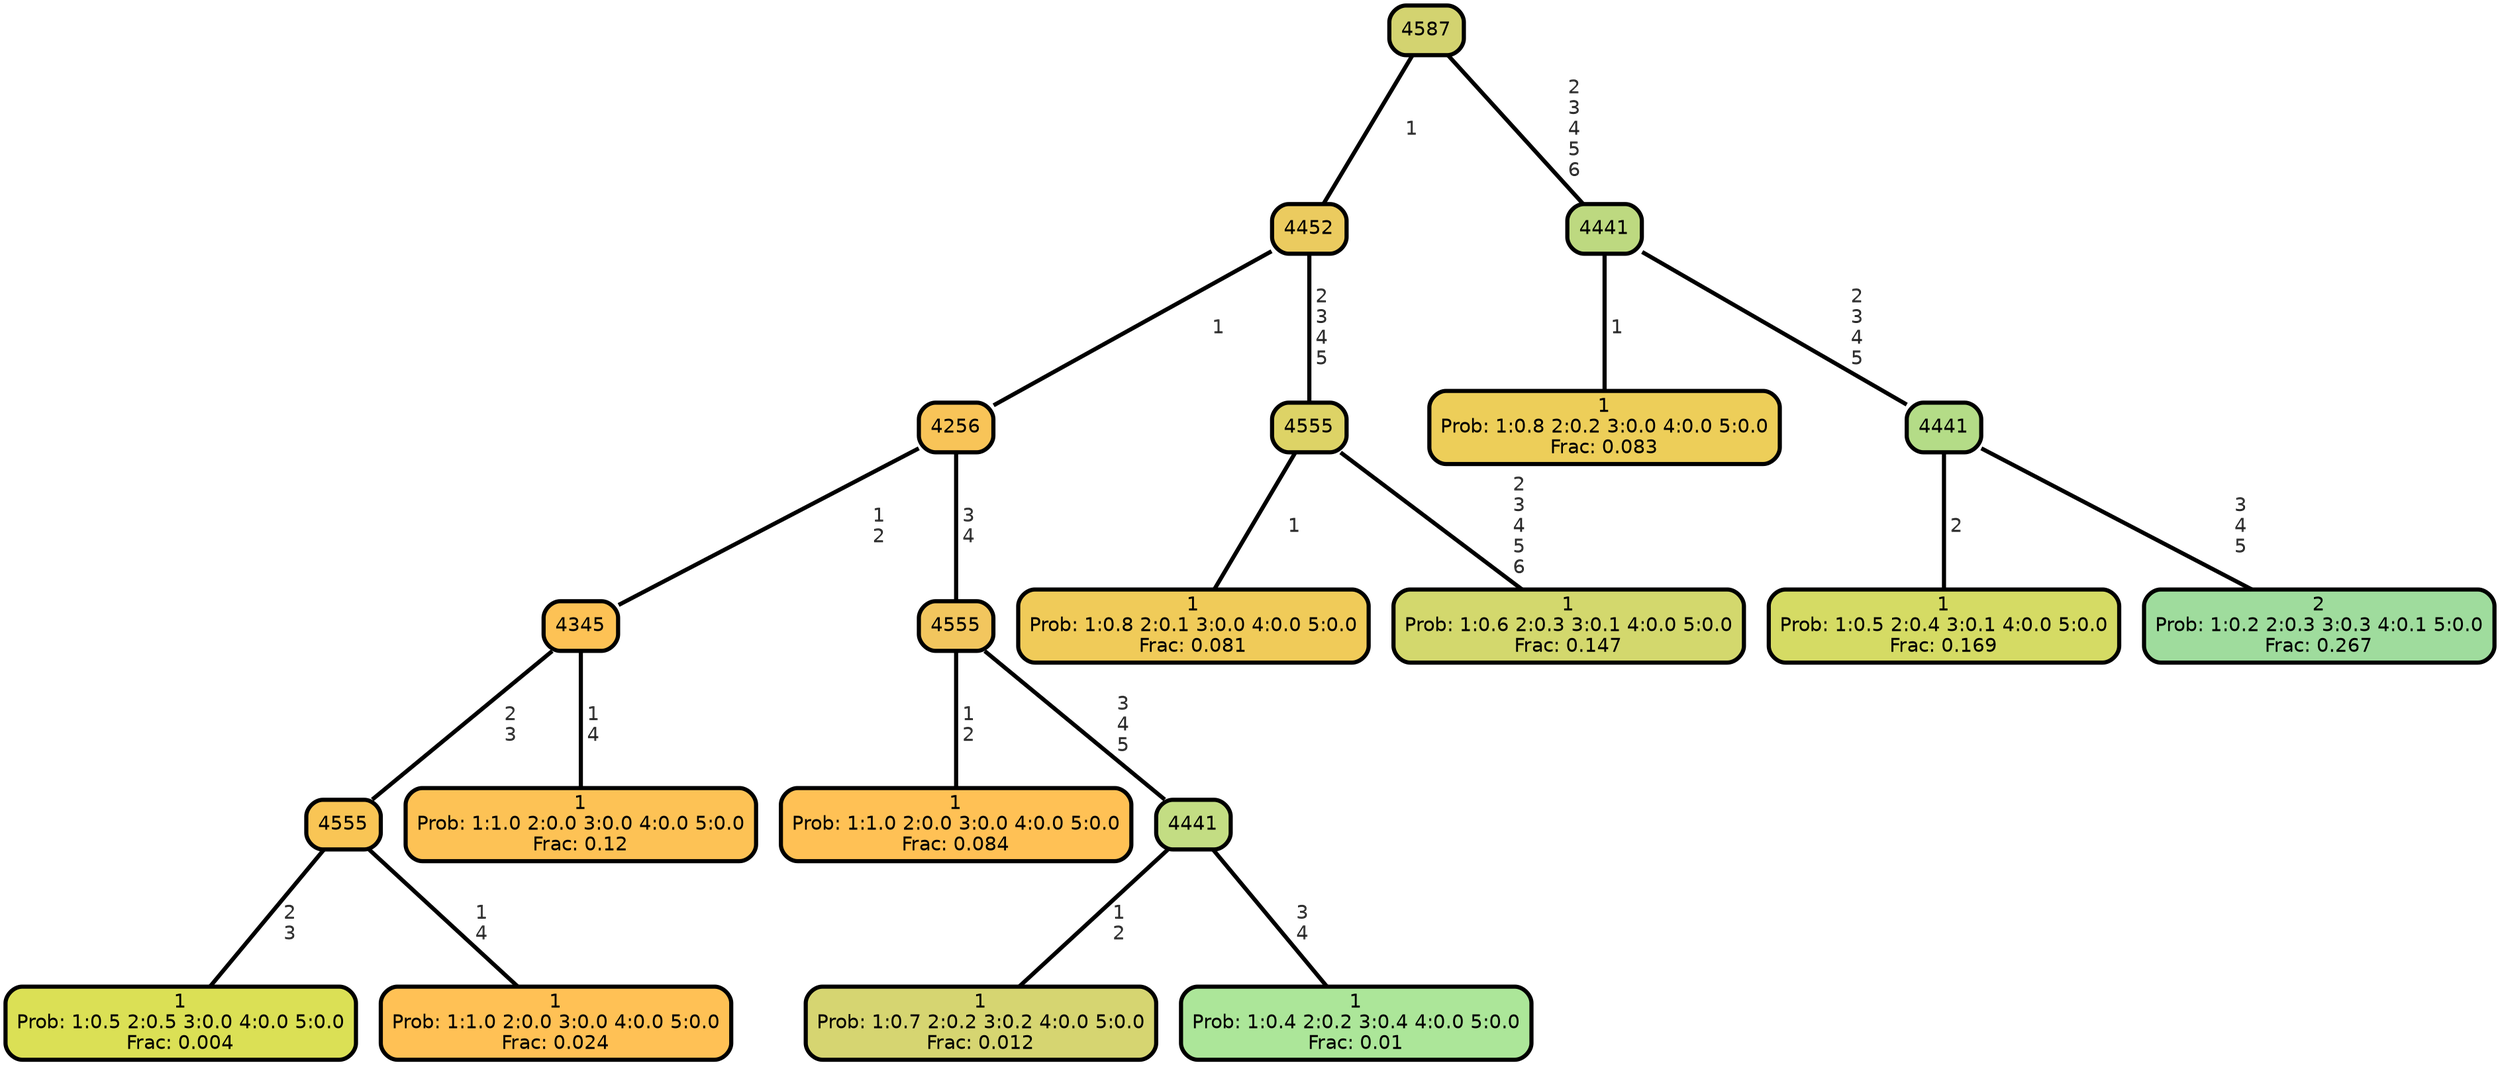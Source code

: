 graph Tree {
node [shape=box, style="filled, rounded",color="black",penwidth="3",fontcolor="black",                 fontname=helvetica] ;
graph [ranksep="0 equally", splines=straight,                 bgcolor=transparent, dpi=200] ;
edge [fontname=helvetica, fontweight=bold,fontcolor=grey14,color=black] ;
0 [label="1
Prob: 1:0.5 2:0.5 3:0.0 4:0.0 5:0.0
Frac: 0.004", fillcolor="#dbe055"] ;
1 [label="4555", fillcolor="#f9c555"] ;
2 [label="1
Prob: 1:1.0 2:0.0 3:0.0 4:0.0 5:0.0
Frac: 0.024", fillcolor="#ffc155"] ;
3 [label="4345", fillcolor="#fdc255"] ;
4 [label="1
Prob: 1:1.0 2:0.0 3:0.0 4:0.0 5:0.0
Frac: 0.12", fillcolor="#fdc255"] ;
5 [label="4256", fillcolor="#f8c458"] ;
6 [label="1
Prob: 1:1.0 2:0.0 3:0.0 4:0.0 5:0.0
Frac: 0.084", fillcolor="#ffc155"] ;
7 [label="4555", fillcolor="#f2c65e"] ;
8 [label="1
Prob: 1:0.7 2:0.2 3:0.2 4:0.0 5:0.0
Frac: 0.012", fillcolor="#d6d571"] ;
9 [label="4441", fillcolor="#c3dd83"] ;
10 [label="1
Prob: 1:0.4 2:0.2 3:0.4 4:0.0 5:0.0
Frac: 0.01", fillcolor="#ace699"] ;
11 [label="4452", fillcolor="#ebcb5f"] ;
12 [label="1
Prob: 1:0.8 2:0.1 3:0.0 4:0.0 5:0.0
Frac: 0.081", fillcolor="#f0cb59"] ;
13 [label="4555", fillcolor="#ddd366"] ;
14 [label="1
Prob: 1:0.6 2:0.3 3:0.1 4:0.0 5:0.0
Frac: 0.147", fillcolor="#d3d86d"] ;
15 [label="4587", fillcolor="#d3d370"] ;
16 [label="1
Prob: 1:0.8 2:0.2 3:0.0 4:0.0 5:0.0
Frac: 0.083", fillcolor="#edce59"] ;
17 [label="4441", fillcolor="#bdd980"] ;
18 [label="1
Prob: 1:0.5 2:0.4 3:0.1 4:0.0 5:0.0
Frac: 0.169", fillcolor="#d5db64"] ;
19 [label="4441", fillcolor="#b4dc87"] ;
20 [label="2
Prob: 1:0.2 2:0.3 3:0.3 4:0.1 5:0.0
Frac: 0.267", fillcolor="#9fdc9d"] ;
1 -- 0 [label=" 2\n 3",penwidth=3] ;
1 -- 2 [label=" 1\n 4",penwidth=3] ;
3 -- 1 [label=" 2\n 3",penwidth=3] ;
3 -- 4 [label=" 1\n 4",penwidth=3] ;
5 -- 3 [label=" 1\n 2",penwidth=3] ;
5 -- 7 [label=" 3\n 4",penwidth=3] ;
7 -- 6 [label=" 1\n 2",penwidth=3] ;
7 -- 9 [label=" 3\n 4\n 5",penwidth=3] ;
9 -- 8 [label=" 1\n 2",penwidth=3] ;
9 -- 10 [label=" 3\n 4",penwidth=3] ;
11 -- 5 [label=" 1",penwidth=3] ;
11 -- 13 [label=" 2\n 3\n 4\n 5",penwidth=3] ;
13 -- 12 [label=" 1",penwidth=3] ;
13 -- 14 [label=" 2\n 3\n 4\n 5\n 6",penwidth=3] ;
15 -- 11 [label=" 1",penwidth=3] ;
15 -- 17 [label=" 2\n 3\n 4\n 5\n 6",penwidth=3] ;
17 -- 16 [label=" 1",penwidth=3] ;
17 -- 19 [label=" 2\n 3\n 4\n 5",penwidth=3] ;
19 -- 18 [label=" 2",penwidth=3] ;
19 -- 20 [label=" 3\n 4\n 5",penwidth=3] ;
{rank = same;}}